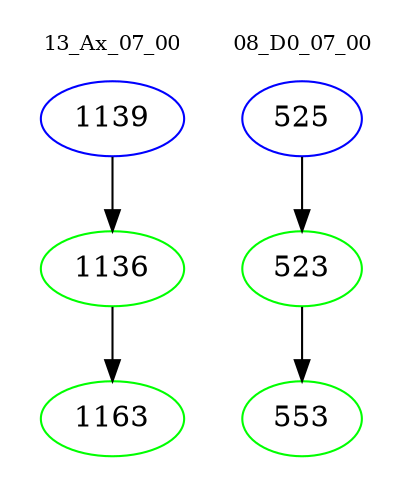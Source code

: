 digraph{
subgraph cluster_0 {
color = white
label = "13_Ax_07_00";
fontsize=10;
T0_1139 [label="1139", color="blue"]
T0_1139 -> T0_1136 [color="black"]
T0_1136 [label="1136", color="green"]
T0_1136 -> T0_1163 [color="black"]
T0_1163 [label="1163", color="green"]
}
subgraph cluster_1 {
color = white
label = "08_D0_07_00";
fontsize=10;
T1_525 [label="525", color="blue"]
T1_525 -> T1_523 [color="black"]
T1_523 [label="523", color="green"]
T1_523 -> T1_553 [color="black"]
T1_553 [label="553", color="green"]
}
}

